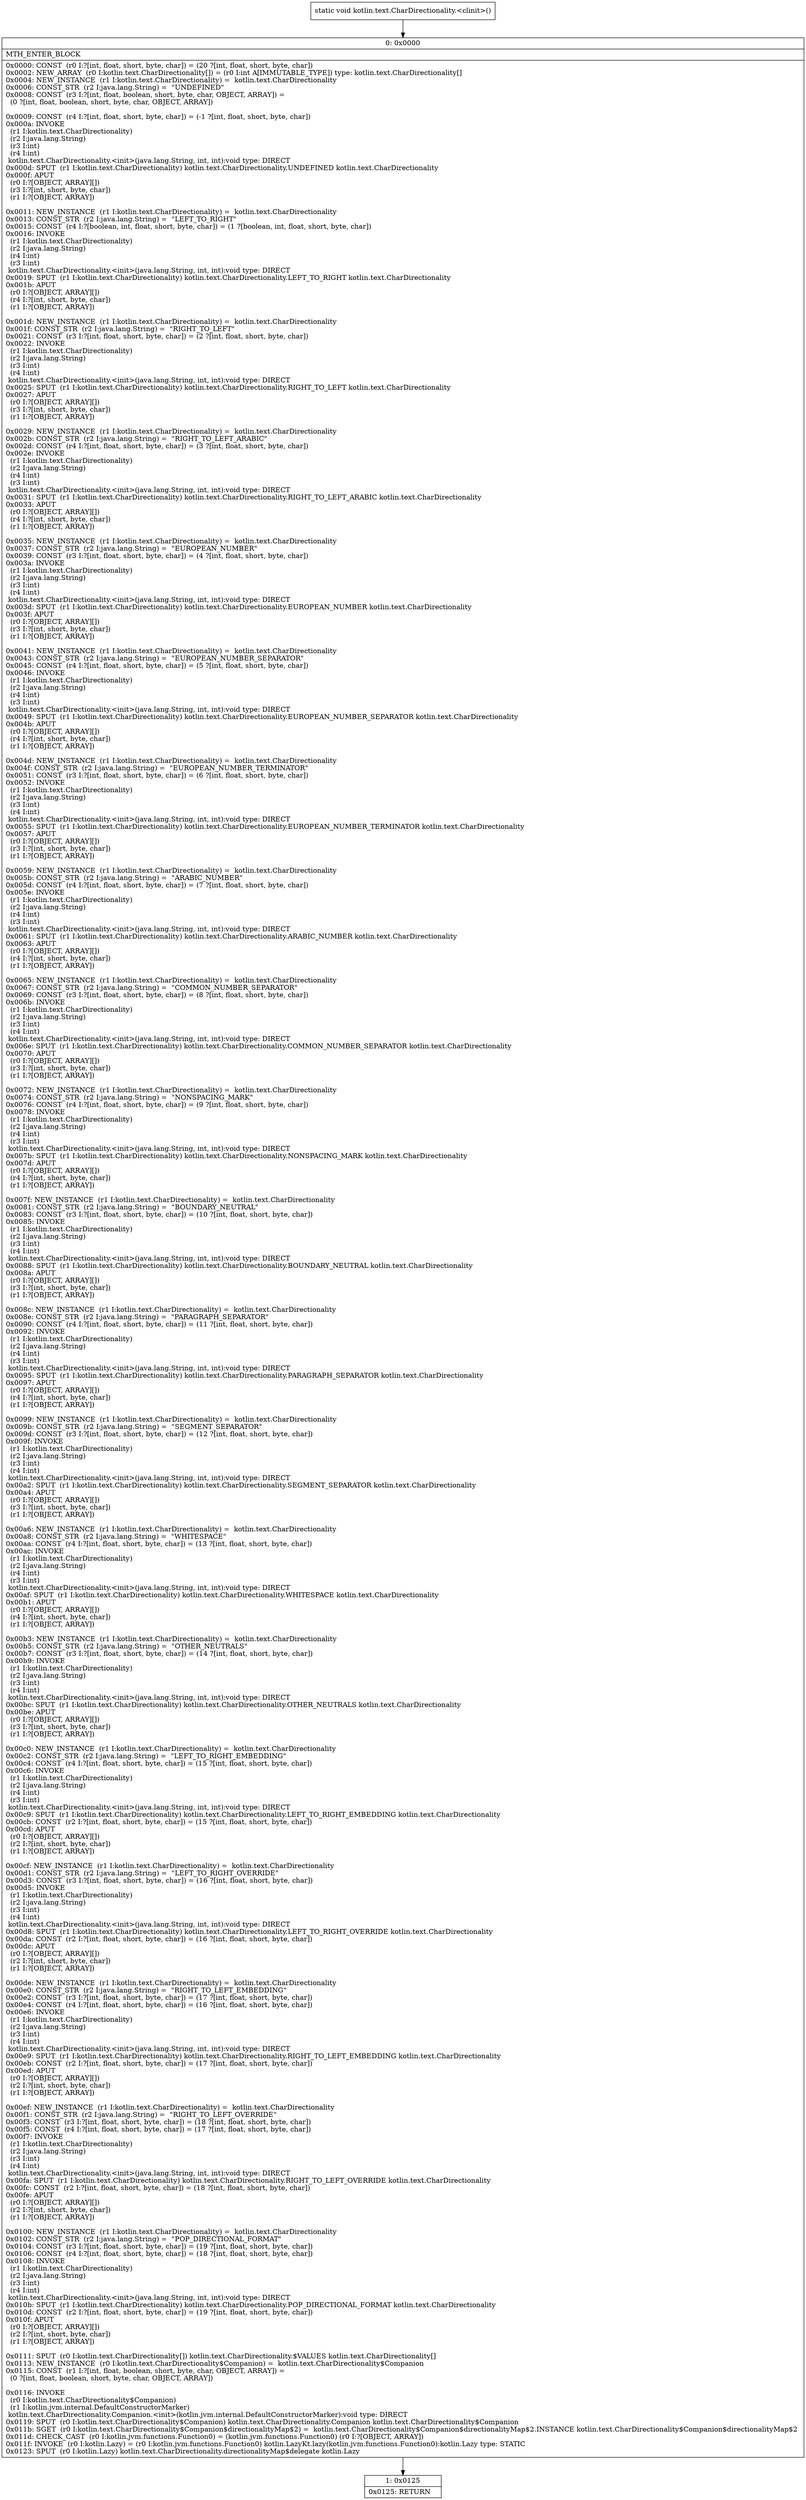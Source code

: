 digraph "CFG forkotlin.text.CharDirectionality.\<clinit\>()V" {
Node_0 [shape=record,label="{0\:\ 0x0000|MTH_ENTER_BLOCK\l|0x0000: CONST  (r0 I:?[int, float, short, byte, char]) = (20 ?[int, float, short, byte, char]) \l0x0002: NEW_ARRAY  (r0 I:kotlin.text.CharDirectionality[]) = (r0 I:int A[IMMUTABLE_TYPE]) type: kotlin.text.CharDirectionality[] \l0x0004: NEW_INSTANCE  (r1 I:kotlin.text.CharDirectionality) =  kotlin.text.CharDirectionality \l0x0006: CONST_STR  (r2 I:java.lang.String) =  \"UNDEFINED\" \l0x0008: CONST  (r3 I:?[int, float, boolean, short, byte, char, OBJECT, ARRAY]) = \l  (0 ?[int, float, boolean, short, byte, char, OBJECT, ARRAY])\l \l0x0009: CONST  (r4 I:?[int, float, short, byte, char]) = (\-1 ?[int, float, short, byte, char]) \l0x000a: INVOKE  \l  (r1 I:kotlin.text.CharDirectionality)\l  (r2 I:java.lang.String)\l  (r3 I:int)\l  (r4 I:int)\l kotlin.text.CharDirectionality.\<init\>(java.lang.String, int, int):void type: DIRECT \l0x000d: SPUT  (r1 I:kotlin.text.CharDirectionality) kotlin.text.CharDirectionality.UNDEFINED kotlin.text.CharDirectionality \l0x000f: APUT  \l  (r0 I:?[OBJECT, ARRAY][])\l  (r3 I:?[int, short, byte, char])\l  (r1 I:?[OBJECT, ARRAY])\l \l0x0011: NEW_INSTANCE  (r1 I:kotlin.text.CharDirectionality) =  kotlin.text.CharDirectionality \l0x0013: CONST_STR  (r2 I:java.lang.String) =  \"LEFT_TO_RIGHT\" \l0x0015: CONST  (r4 I:?[boolean, int, float, short, byte, char]) = (1 ?[boolean, int, float, short, byte, char]) \l0x0016: INVOKE  \l  (r1 I:kotlin.text.CharDirectionality)\l  (r2 I:java.lang.String)\l  (r4 I:int)\l  (r3 I:int)\l kotlin.text.CharDirectionality.\<init\>(java.lang.String, int, int):void type: DIRECT \l0x0019: SPUT  (r1 I:kotlin.text.CharDirectionality) kotlin.text.CharDirectionality.LEFT_TO_RIGHT kotlin.text.CharDirectionality \l0x001b: APUT  \l  (r0 I:?[OBJECT, ARRAY][])\l  (r4 I:?[int, short, byte, char])\l  (r1 I:?[OBJECT, ARRAY])\l \l0x001d: NEW_INSTANCE  (r1 I:kotlin.text.CharDirectionality) =  kotlin.text.CharDirectionality \l0x001f: CONST_STR  (r2 I:java.lang.String) =  \"RIGHT_TO_LEFT\" \l0x0021: CONST  (r3 I:?[int, float, short, byte, char]) = (2 ?[int, float, short, byte, char]) \l0x0022: INVOKE  \l  (r1 I:kotlin.text.CharDirectionality)\l  (r2 I:java.lang.String)\l  (r3 I:int)\l  (r4 I:int)\l kotlin.text.CharDirectionality.\<init\>(java.lang.String, int, int):void type: DIRECT \l0x0025: SPUT  (r1 I:kotlin.text.CharDirectionality) kotlin.text.CharDirectionality.RIGHT_TO_LEFT kotlin.text.CharDirectionality \l0x0027: APUT  \l  (r0 I:?[OBJECT, ARRAY][])\l  (r3 I:?[int, short, byte, char])\l  (r1 I:?[OBJECT, ARRAY])\l \l0x0029: NEW_INSTANCE  (r1 I:kotlin.text.CharDirectionality) =  kotlin.text.CharDirectionality \l0x002b: CONST_STR  (r2 I:java.lang.String) =  \"RIGHT_TO_LEFT_ARABIC\" \l0x002d: CONST  (r4 I:?[int, float, short, byte, char]) = (3 ?[int, float, short, byte, char]) \l0x002e: INVOKE  \l  (r1 I:kotlin.text.CharDirectionality)\l  (r2 I:java.lang.String)\l  (r4 I:int)\l  (r3 I:int)\l kotlin.text.CharDirectionality.\<init\>(java.lang.String, int, int):void type: DIRECT \l0x0031: SPUT  (r1 I:kotlin.text.CharDirectionality) kotlin.text.CharDirectionality.RIGHT_TO_LEFT_ARABIC kotlin.text.CharDirectionality \l0x0033: APUT  \l  (r0 I:?[OBJECT, ARRAY][])\l  (r4 I:?[int, short, byte, char])\l  (r1 I:?[OBJECT, ARRAY])\l \l0x0035: NEW_INSTANCE  (r1 I:kotlin.text.CharDirectionality) =  kotlin.text.CharDirectionality \l0x0037: CONST_STR  (r2 I:java.lang.String) =  \"EUROPEAN_NUMBER\" \l0x0039: CONST  (r3 I:?[int, float, short, byte, char]) = (4 ?[int, float, short, byte, char]) \l0x003a: INVOKE  \l  (r1 I:kotlin.text.CharDirectionality)\l  (r2 I:java.lang.String)\l  (r3 I:int)\l  (r4 I:int)\l kotlin.text.CharDirectionality.\<init\>(java.lang.String, int, int):void type: DIRECT \l0x003d: SPUT  (r1 I:kotlin.text.CharDirectionality) kotlin.text.CharDirectionality.EUROPEAN_NUMBER kotlin.text.CharDirectionality \l0x003f: APUT  \l  (r0 I:?[OBJECT, ARRAY][])\l  (r3 I:?[int, short, byte, char])\l  (r1 I:?[OBJECT, ARRAY])\l \l0x0041: NEW_INSTANCE  (r1 I:kotlin.text.CharDirectionality) =  kotlin.text.CharDirectionality \l0x0043: CONST_STR  (r2 I:java.lang.String) =  \"EUROPEAN_NUMBER_SEPARATOR\" \l0x0045: CONST  (r4 I:?[int, float, short, byte, char]) = (5 ?[int, float, short, byte, char]) \l0x0046: INVOKE  \l  (r1 I:kotlin.text.CharDirectionality)\l  (r2 I:java.lang.String)\l  (r4 I:int)\l  (r3 I:int)\l kotlin.text.CharDirectionality.\<init\>(java.lang.String, int, int):void type: DIRECT \l0x0049: SPUT  (r1 I:kotlin.text.CharDirectionality) kotlin.text.CharDirectionality.EUROPEAN_NUMBER_SEPARATOR kotlin.text.CharDirectionality \l0x004b: APUT  \l  (r0 I:?[OBJECT, ARRAY][])\l  (r4 I:?[int, short, byte, char])\l  (r1 I:?[OBJECT, ARRAY])\l \l0x004d: NEW_INSTANCE  (r1 I:kotlin.text.CharDirectionality) =  kotlin.text.CharDirectionality \l0x004f: CONST_STR  (r2 I:java.lang.String) =  \"EUROPEAN_NUMBER_TERMINATOR\" \l0x0051: CONST  (r3 I:?[int, float, short, byte, char]) = (6 ?[int, float, short, byte, char]) \l0x0052: INVOKE  \l  (r1 I:kotlin.text.CharDirectionality)\l  (r2 I:java.lang.String)\l  (r3 I:int)\l  (r4 I:int)\l kotlin.text.CharDirectionality.\<init\>(java.lang.String, int, int):void type: DIRECT \l0x0055: SPUT  (r1 I:kotlin.text.CharDirectionality) kotlin.text.CharDirectionality.EUROPEAN_NUMBER_TERMINATOR kotlin.text.CharDirectionality \l0x0057: APUT  \l  (r0 I:?[OBJECT, ARRAY][])\l  (r3 I:?[int, short, byte, char])\l  (r1 I:?[OBJECT, ARRAY])\l \l0x0059: NEW_INSTANCE  (r1 I:kotlin.text.CharDirectionality) =  kotlin.text.CharDirectionality \l0x005b: CONST_STR  (r2 I:java.lang.String) =  \"ARABIC_NUMBER\" \l0x005d: CONST  (r4 I:?[int, float, short, byte, char]) = (7 ?[int, float, short, byte, char]) \l0x005e: INVOKE  \l  (r1 I:kotlin.text.CharDirectionality)\l  (r2 I:java.lang.String)\l  (r4 I:int)\l  (r3 I:int)\l kotlin.text.CharDirectionality.\<init\>(java.lang.String, int, int):void type: DIRECT \l0x0061: SPUT  (r1 I:kotlin.text.CharDirectionality) kotlin.text.CharDirectionality.ARABIC_NUMBER kotlin.text.CharDirectionality \l0x0063: APUT  \l  (r0 I:?[OBJECT, ARRAY][])\l  (r4 I:?[int, short, byte, char])\l  (r1 I:?[OBJECT, ARRAY])\l \l0x0065: NEW_INSTANCE  (r1 I:kotlin.text.CharDirectionality) =  kotlin.text.CharDirectionality \l0x0067: CONST_STR  (r2 I:java.lang.String) =  \"COMMON_NUMBER_SEPARATOR\" \l0x0069: CONST  (r3 I:?[int, float, short, byte, char]) = (8 ?[int, float, short, byte, char]) \l0x006b: INVOKE  \l  (r1 I:kotlin.text.CharDirectionality)\l  (r2 I:java.lang.String)\l  (r3 I:int)\l  (r4 I:int)\l kotlin.text.CharDirectionality.\<init\>(java.lang.String, int, int):void type: DIRECT \l0x006e: SPUT  (r1 I:kotlin.text.CharDirectionality) kotlin.text.CharDirectionality.COMMON_NUMBER_SEPARATOR kotlin.text.CharDirectionality \l0x0070: APUT  \l  (r0 I:?[OBJECT, ARRAY][])\l  (r3 I:?[int, short, byte, char])\l  (r1 I:?[OBJECT, ARRAY])\l \l0x0072: NEW_INSTANCE  (r1 I:kotlin.text.CharDirectionality) =  kotlin.text.CharDirectionality \l0x0074: CONST_STR  (r2 I:java.lang.String) =  \"NONSPACING_MARK\" \l0x0076: CONST  (r4 I:?[int, float, short, byte, char]) = (9 ?[int, float, short, byte, char]) \l0x0078: INVOKE  \l  (r1 I:kotlin.text.CharDirectionality)\l  (r2 I:java.lang.String)\l  (r4 I:int)\l  (r3 I:int)\l kotlin.text.CharDirectionality.\<init\>(java.lang.String, int, int):void type: DIRECT \l0x007b: SPUT  (r1 I:kotlin.text.CharDirectionality) kotlin.text.CharDirectionality.NONSPACING_MARK kotlin.text.CharDirectionality \l0x007d: APUT  \l  (r0 I:?[OBJECT, ARRAY][])\l  (r4 I:?[int, short, byte, char])\l  (r1 I:?[OBJECT, ARRAY])\l \l0x007f: NEW_INSTANCE  (r1 I:kotlin.text.CharDirectionality) =  kotlin.text.CharDirectionality \l0x0081: CONST_STR  (r2 I:java.lang.String) =  \"BOUNDARY_NEUTRAL\" \l0x0083: CONST  (r3 I:?[int, float, short, byte, char]) = (10 ?[int, float, short, byte, char]) \l0x0085: INVOKE  \l  (r1 I:kotlin.text.CharDirectionality)\l  (r2 I:java.lang.String)\l  (r3 I:int)\l  (r4 I:int)\l kotlin.text.CharDirectionality.\<init\>(java.lang.String, int, int):void type: DIRECT \l0x0088: SPUT  (r1 I:kotlin.text.CharDirectionality) kotlin.text.CharDirectionality.BOUNDARY_NEUTRAL kotlin.text.CharDirectionality \l0x008a: APUT  \l  (r0 I:?[OBJECT, ARRAY][])\l  (r3 I:?[int, short, byte, char])\l  (r1 I:?[OBJECT, ARRAY])\l \l0x008c: NEW_INSTANCE  (r1 I:kotlin.text.CharDirectionality) =  kotlin.text.CharDirectionality \l0x008e: CONST_STR  (r2 I:java.lang.String) =  \"PARAGRAPH_SEPARATOR\" \l0x0090: CONST  (r4 I:?[int, float, short, byte, char]) = (11 ?[int, float, short, byte, char]) \l0x0092: INVOKE  \l  (r1 I:kotlin.text.CharDirectionality)\l  (r2 I:java.lang.String)\l  (r4 I:int)\l  (r3 I:int)\l kotlin.text.CharDirectionality.\<init\>(java.lang.String, int, int):void type: DIRECT \l0x0095: SPUT  (r1 I:kotlin.text.CharDirectionality) kotlin.text.CharDirectionality.PARAGRAPH_SEPARATOR kotlin.text.CharDirectionality \l0x0097: APUT  \l  (r0 I:?[OBJECT, ARRAY][])\l  (r4 I:?[int, short, byte, char])\l  (r1 I:?[OBJECT, ARRAY])\l \l0x0099: NEW_INSTANCE  (r1 I:kotlin.text.CharDirectionality) =  kotlin.text.CharDirectionality \l0x009b: CONST_STR  (r2 I:java.lang.String) =  \"SEGMENT_SEPARATOR\" \l0x009d: CONST  (r3 I:?[int, float, short, byte, char]) = (12 ?[int, float, short, byte, char]) \l0x009f: INVOKE  \l  (r1 I:kotlin.text.CharDirectionality)\l  (r2 I:java.lang.String)\l  (r3 I:int)\l  (r4 I:int)\l kotlin.text.CharDirectionality.\<init\>(java.lang.String, int, int):void type: DIRECT \l0x00a2: SPUT  (r1 I:kotlin.text.CharDirectionality) kotlin.text.CharDirectionality.SEGMENT_SEPARATOR kotlin.text.CharDirectionality \l0x00a4: APUT  \l  (r0 I:?[OBJECT, ARRAY][])\l  (r3 I:?[int, short, byte, char])\l  (r1 I:?[OBJECT, ARRAY])\l \l0x00a6: NEW_INSTANCE  (r1 I:kotlin.text.CharDirectionality) =  kotlin.text.CharDirectionality \l0x00a8: CONST_STR  (r2 I:java.lang.String) =  \"WHITESPACE\" \l0x00aa: CONST  (r4 I:?[int, float, short, byte, char]) = (13 ?[int, float, short, byte, char]) \l0x00ac: INVOKE  \l  (r1 I:kotlin.text.CharDirectionality)\l  (r2 I:java.lang.String)\l  (r4 I:int)\l  (r3 I:int)\l kotlin.text.CharDirectionality.\<init\>(java.lang.String, int, int):void type: DIRECT \l0x00af: SPUT  (r1 I:kotlin.text.CharDirectionality) kotlin.text.CharDirectionality.WHITESPACE kotlin.text.CharDirectionality \l0x00b1: APUT  \l  (r0 I:?[OBJECT, ARRAY][])\l  (r4 I:?[int, short, byte, char])\l  (r1 I:?[OBJECT, ARRAY])\l \l0x00b3: NEW_INSTANCE  (r1 I:kotlin.text.CharDirectionality) =  kotlin.text.CharDirectionality \l0x00b5: CONST_STR  (r2 I:java.lang.String) =  \"OTHER_NEUTRALS\" \l0x00b7: CONST  (r3 I:?[int, float, short, byte, char]) = (14 ?[int, float, short, byte, char]) \l0x00b9: INVOKE  \l  (r1 I:kotlin.text.CharDirectionality)\l  (r2 I:java.lang.String)\l  (r3 I:int)\l  (r4 I:int)\l kotlin.text.CharDirectionality.\<init\>(java.lang.String, int, int):void type: DIRECT \l0x00bc: SPUT  (r1 I:kotlin.text.CharDirectionality) kotlin.text.CharDirectionality.OTHER_NEUTRALS kotlin.text.CharDirectionality \l0x00be: APUT  \l  (r0 I:?[OBJECT, ARRAY][])\l  (r3 I:?[int, short, byte, char])\l  (r1 I:?[OBJECT, ARRAY])\l \l0x00c0: NEW_INSTANCE  (r1 I:kotlin.text.CharDirectionality) =  kotlin.text.CharDirectionality \l0x00c2: CONST_STR  (r2 I:java.lang.String) =  \"LEFT_TO_RIGHT_EMBEDDING\" \l0x00c4: CONST  (r4 I:?[int, float, short, byte, char]) = (15 ?[int, float, short, byte, char]) \l0x00c6: INVOKE  \l  (r1 I:kotlin.text.CharDirectionality)\l  (r2 I:java.lang.String)\l  (r4 I:int)\l  (r3 I:int)\l kotlin.text.CharDirectionality.\<init\>(java.lang.String, int, int):void type: DIRECT \l0x00c9: SPUT  (r1 I:kotlin.text.CharDirectionality) kotlin.text.CharDirectionality.LEFT_TO_RIGHT_EMBEDDING kotlin.text.CharDirectionality \l0x00cb: CONST  (r2 I:?[int, float, short, byte, char]) = (15 ?[int, float, short, byte, char]) \l0x00cd: APUT  \l  (r0 I:?[OBJECT, ARRAY][])\l  (r2 I:?[int, short, byte, char])\l  (r1 I:?[OBJECT, ARRAY])\l \l0x00cf: NEW_INSTANCE  (r1 I:kotlin.text.CharDirectionality) =  kotlin.text.CharDirectionality \l0x00d1: CONST_STR  (r2 I:java.lang.String) =  \"LEFT_TO_RIGHT_OVERRIDE\" \l0x00d3: CONST  (r3 I:?[int, float, short, byte, char]) = (16 ?[int, float, short, byte, char]) \l0x00d5: INVOKE  \l  (r1 I:kotlin.text.CharDirectionality)\l  (r2 I:java.lang.String)\l  (r3 I:int)\l  (r4 I:int)\l kotlin.text.CharDirectionality.\<init\>(java.lang.String, int, int):void type: DIRECT \l0x00d8: SPUT  (r1 I:kotlin.text.CharDirectionality) kotlin.text.CharDirectionality.LEFT_TO_RIGHT_OVERRIDE kotlin.text.CharDirectionality \l0x00da: CONST  (r2 I:?[int, float, short, byte, char]) = (16 ?[int, float, short, byte, char]) \l0x00dc: APUT  \l  (r0 I:?[OBJECT, ARRAY][])\l  (r2 I:?[int, short, byte, char])\l  (r1 I:?[OBJECT, ARRAY])\l \l0x00de: NEW_INSTANCE  (r1 I:kotlin.text.CharDirectionality) =  kotlin.text.CharDirectionality \l0x00e0: CONST_STR  (r2 I:java.lang.String) =  \"RIGHT_TO_LEFT_EMBEDDING\" \l0x00e2: CONST  (r3 I:?[int, float, short, byte, char]) = (17 ?[int, float, short, byte, char]) \l0x00e4: CONST  (r4 I:?[int, float, short, byte, char]) = (16 ?[int, float, short, byte, char]) \l0x00e6: INVOKE  \l  (r1 I:kotlin.text.CharDirectionality)\l  (r2 I:java.lang.String)\l  (r3 I:int)\l  (r4 I:int)\l kotlin.text.CharDirectionality.\<init\>(java.lang.String, int, int):void type: DIRECT \l0x00e9: SPUT  (r1 I:kotlin.text.CharDirectionality) kotlin.text.CharDirectionality.RIGHT_TO_LEFT_EMBEDDING kotlin.text.CharDirectionality \l0x00eb: CONST  (r2 I:?[int, float, short, byte, char]) = (17 ?[int, float, short, byte, char]) \l0x00ed: APUT  \l  (r0 I:?[OBJECT, ARRAY][])\l  (r2 I:?[int, short, byte, char])\l  (r1 I:?[OBJECT, ARRAY])\l \l0x00ef: NEW_INSTANCE  (r1 I:kotlin.text.CharDirectionality) =  kotlin.text.CharDirectionality \l0x00f1: CONST_STR  (r2 I:java.lang.String) =  \"RIGHT_TO_LEFT_OVERRIDE\" \l0x00f3: CONST  (r3 I:?[int, float, short, byte, char]) = (18 ?[int, float, short, byte, char]) \l0x00f5: CONST  (r4 I:?[int, float, short, byte, char]) = (17 ?[int, float, short, byte, char]) \l0x00f7: INVOKE  \l  (r1 I:kotlin.text.CharDirectionality)\l  (r2 I:java.lang.String)\l  (r3 I:int)\l  (r4 I:int)\l kotlin.text.CharDirectionality.\<init\>(java.lang.String, int, int):void type: DIRECT \l0x00fa: SPUT  (r1 I:kotlin.text.CharDirectionality) kotlin.text.CharDirectionality.RIGHT_TO_LEFT_OVERRIDE kotlin.text.CharDirectionality \l0x00fc: CONST  (r2 I:?[int, float, short, byte, char]) = (18 ?[int, float, short, byte, char]) \l0x00fe: APUT  \l  (r0 I:?[OBJECT, ARRAY][])\l  (r2 I:?[int, short, byte, char])\l  (r1 I:?[OBJECT, ARRAY])\l \l0x0100: NEW_INSTANCE  (r1 I:kotlin.text.CharDirectionality) =  kotlin.text.CharDirectionality \l0x0102: CONST_STR  (r2 I:java.lang.String) =  \"POP_DIRECTIONAL_FORMAT\" \l0x0104: CONST  (r3 I:?[int, float, short, byte, char]) = (19 ?[int, float, short, byte, char]) \l0x0106: CONST  (r4 I:?[int, float, short, byte, char]) = (18 ?[int, float, short, byte, char]) \l0x0108: INVOKE  \l  (r1 I:kotlin.text.CharDirectionality)\l  (r2 I:java.lang.String)\l  (r3 I:int)\l  (r4 I:int)\l kotlin.text.CharDirectionality.\<init\>(java.lang.String, int, int):void type: DIRECT \l0x010b: SPUT  (r1 I:kotlin.text.CharDirectionality) kotlin.text.CharDirectionality.POP_DIRECTIONAL_FORMAT kotlin.text.CharDirectionality \l0x010d: CONST  (r2 I:?[int, float, short, byte, char]) = (19 ?[int, float, short, byte, char]) \l0x010f: APUT  \l  (r0 I:?[OBJECT, ARRAY][])\l  (r2 I:?[int, short, byte, char])\l  (r1 I:?[OBJECT, ARRAY])\l \l0x0111: SPUT  (r0 I:kotlin.text.CharDirectionality[]) kotlin.text.CharDirectionality.$VALUES kotlin.text.CharDirectionality[] \l0x0113: NEW_INSTANCE  (r0 I:kotlin.text.CharDirectionality$Companion) =  kotlin.text.CharDirectionality$Companion \l0x0115: CONST  (r1 I:?[int, float, boolean, short, byte, char, OBJECT, ARRAY]) = \l  (0 ?[int, float, boolean, short, byte, char, OBJECT, ARRAY])\l \l0x0116: INVOKE  \l  (r0 I:kotlin.text.CharDirectionality$Companion)\l  (r1 I:kotlin.jvm.internal.DefaultConstructorMarker)\l kotlin.text.CharDirectionality.Companion.\<init\>(kotlin.jvm.internal.DefaultConstructorMarker):void type: DIRECT \l0x0119: SPUT  (r0 I:kotlin.text.CharDirectionality$Companion) kotlin.text.CharDirectionality.Companion kotlin.text.CharDirectionality$Companion \l0x011b: SGET  (r0 I:kotlin.text.CharDirectionality$Companion$directionalityMap$2) =  kotlin.text.CharDirectionality$Companion$directionalityMap$2.INSTANCE kotlin.text.CharDirectionality$Companion$directionalityMap$2 \l0x011d: CHECK_CAST  (r0 I:kotlin.jvm.functions.Function0) = (kotlin.jvm.functions.Function0) (r0 I:?[OBJECT, ARRAY]) \l0x011f: INVOKE  (r0 I:kotlin.Lazy) = (r0 I:kotlin.jvm.functions.Function0) kotlin.LazyKt.lazy(kotlin.jvm.functions.Function0):kotlin.Lazy type: STATIC \l0x0123: SPUT  (r0 I:kotlin.Lazy) kotlin.text.CharDirectionality.directionalityMap$delegate kotlin.Lazy \l}"];
Node_1 [shape=record,label="{1\:\ 0x0125|0x0125: RETURN   \l}"];
MethodNode[shape=record,label="{static void kotlin.text.CharDirectionality.\<clinit\>() }"];
MethodNode -> Node_0;
Node_0 -> Node_1;
}

